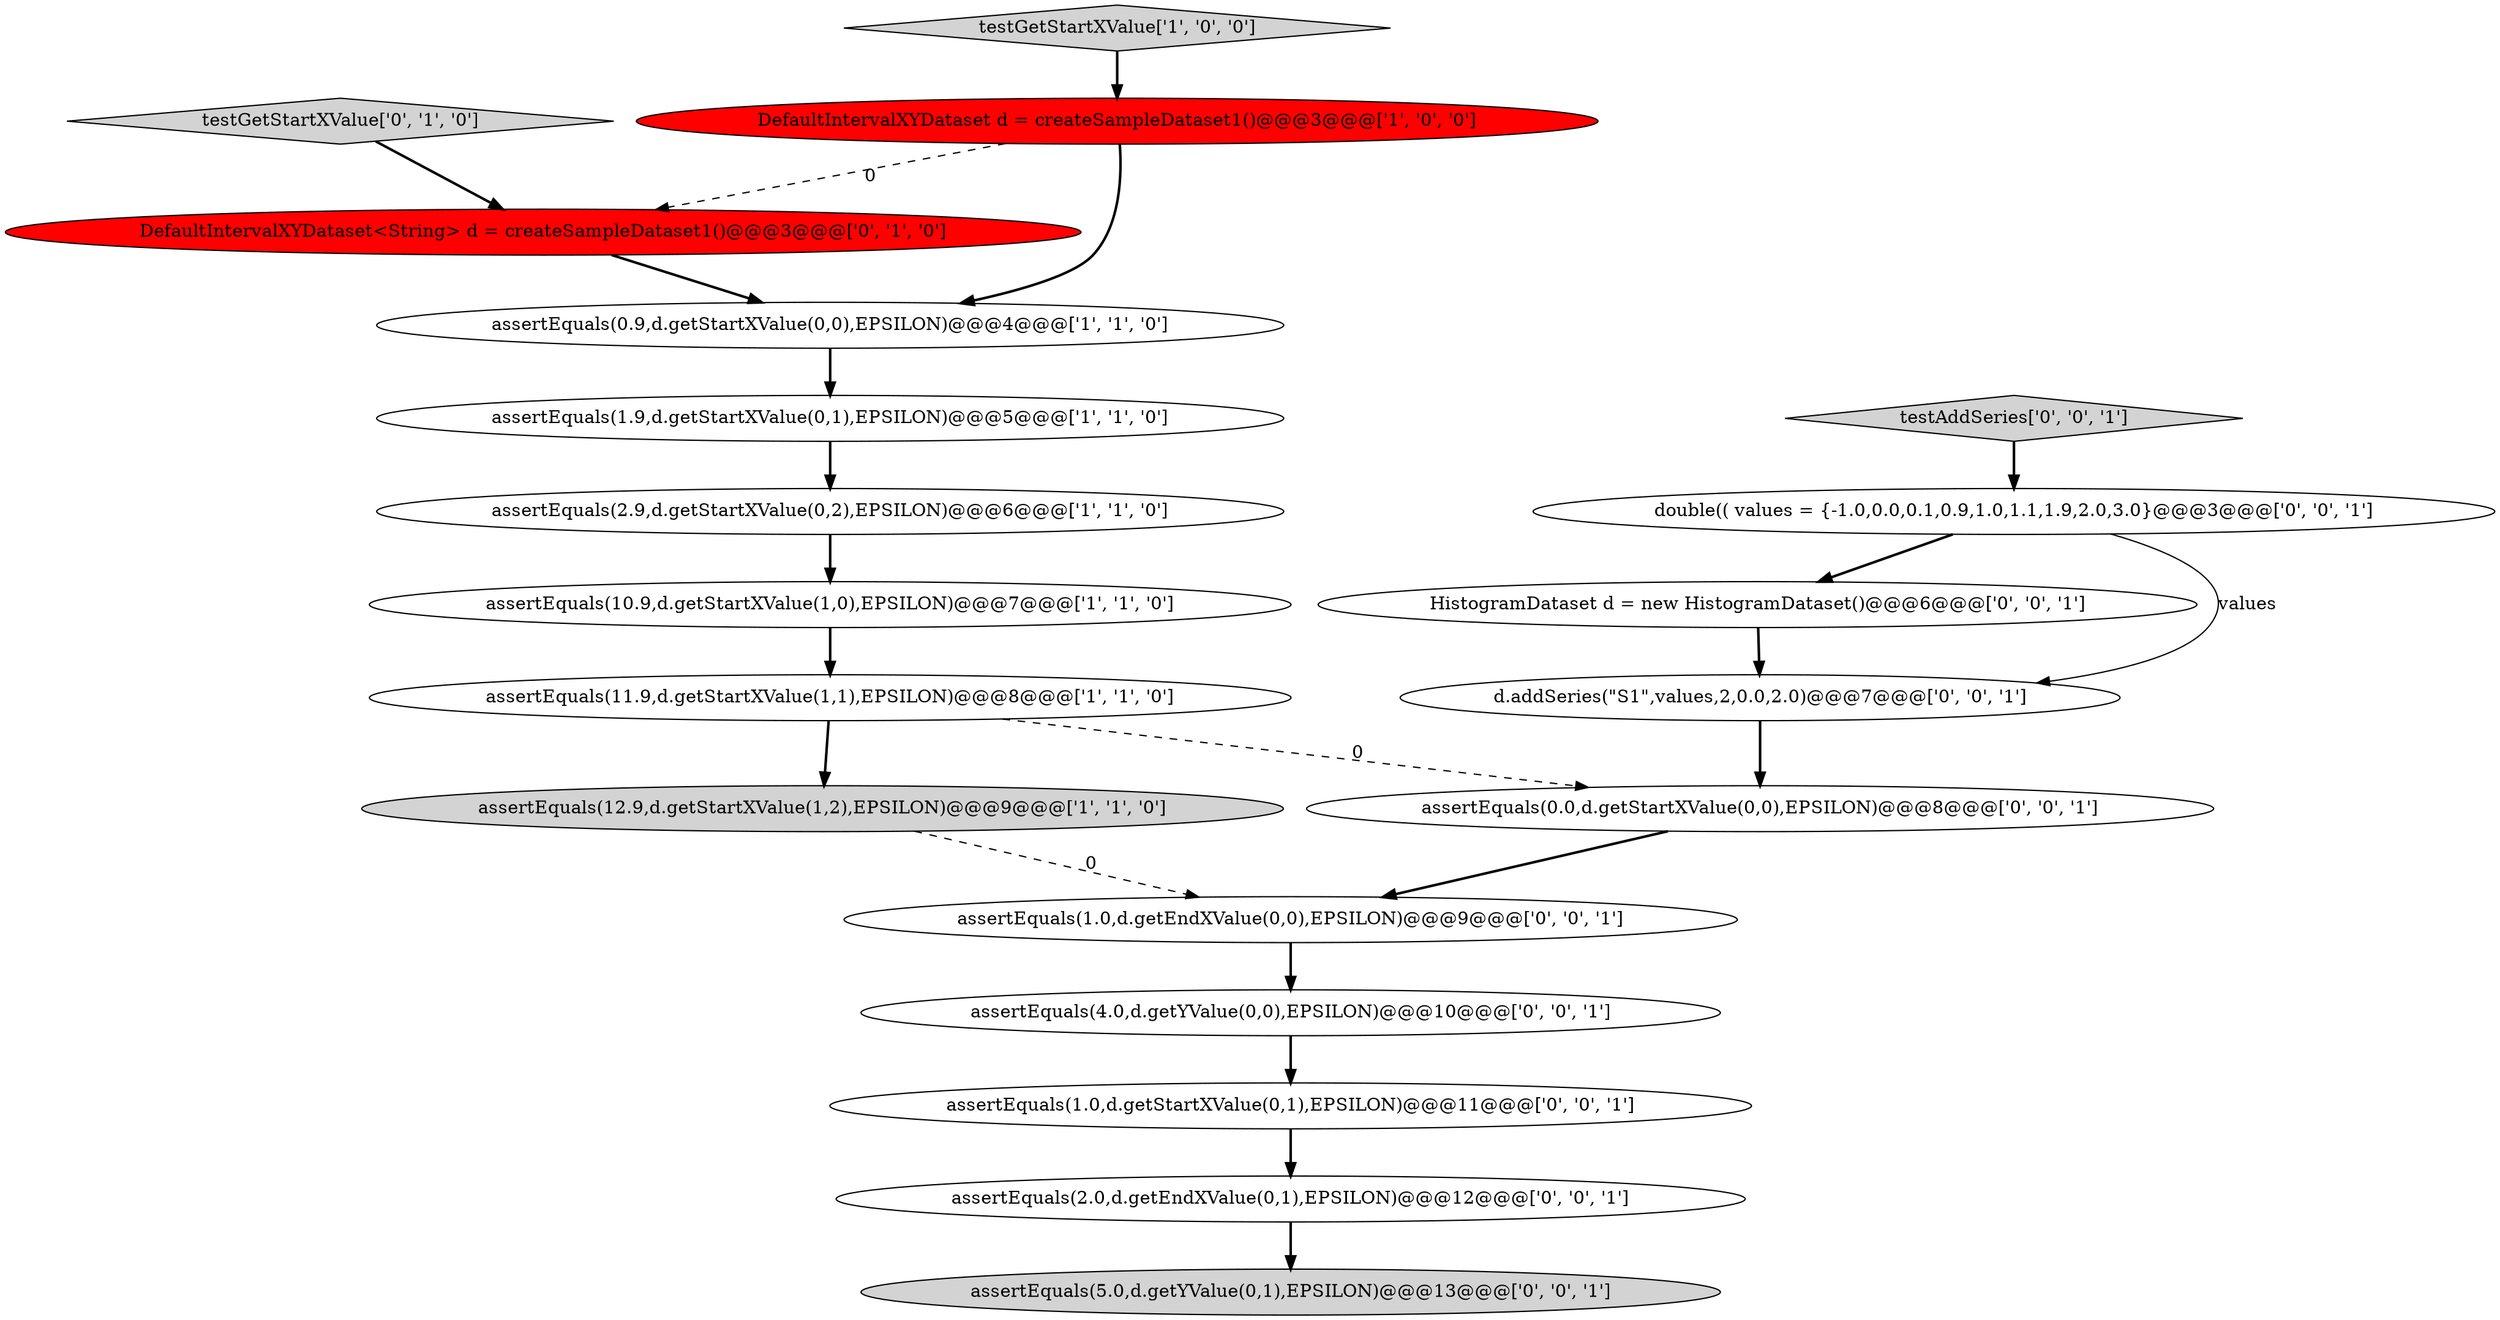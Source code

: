 digraph {
14 [style = filled, label = "assertEquals(5.0,d.getYValue(0,1),EPSILON)@@@13@@@['0', '0', '1']", fillcolor = lightgray, shape = ellipse image = "AAA0AAABBB3BBB"];
1 [style = filled, label = "testGetStartXValue['1', '0', '0']", fillcolor = lightgray, shape = diamond image = "AAA0AAABBB1BBB"];
6 [style = filled, label = "assertEquals(0.9,d.getStartXValue(0,0),EPSILON)@@@4@@@['1', '1', '0']", fillcolor = white, shape = ellipse image = "AAA0AAABBB1BBB"];
0 [style = filled, label = "DefaultIntervalXYDataset d = createSampleDataset1()@@@3@@@['1', '0', '0']", fillcolor = red, shape = ellipse image = "AAA1AAABBB1BBB"];
8 [style = filled, label = "DefaultIntervalXYDataset<String> d = createSampleDataset1()@@@3@@@['0', '1', '0']", fillcolor = red, shape = ellipse image = "AAA1AAABBB2BBB"];
10 [style = filled, label = "assertEquals(0.0,d.getStartXValue(0,0),EPSILON)@@@8@@@['0', '0', '1']", fillcolor = white, shape = ellipse image = "AAA0AAABBB3BBB"];
11 [style = filled, label = "assertEquals(4.0,d.getYValue(0,0),EPSILON)@@@10@@@['0', '0', '1']", fillcolor = white, shape = ellipse image = "AAA0AAABBB3BBB"];
4 [style = filled, label = "assertEquals(1.9,d.getStartXValue(0,1),EPSILON)@@@5@@@['1', '1', '0']", fillcolor = white, shape = ellipse image = "AAA0AAABBB1BBB"];
5 [style = filled, label = "assertEquals(2.9,d.getStartXValue(0,2),EPSILON)@@@6@@@['1', '1', '0']", fillcolor = white, shape = ellipse image = "AAA0AAABBB1BBB"];
3 [style = filled, label = "assertEquals(10.9,d.getStartXValue(1,0),EPSILON)@@@7@@@['1', '1', '0']", fillcolor = white, shape = ellipse image = "AAA0AAABBB1BBB"];
7 [style = filled, label = "assertEquals(11.9,d.getStartXValue(1,1),EPSILON)@@@8@@@['1', '1', '0']", fillcolor = white, shape = ellipse image = "AAA0AAABBB1BBB"];
15 [style = filled, label = "double(( values = {-1.0,0.0,0.1,0.9,1.0,1.1,1.9,2.0,3.0}@@@3@@@['0', '0', '1']", fillcolor = white, shape = ellipse image = "AAA0AAABBB3BBB"];
13 [style = filled, label = "assertEquals(2.0,d.getEndXValue(0,1),EPSILON)@@@12@@@['0', '0', '1']", fillcolor = white, shape = ellipse image = "AAA0AAABBB3BBB"];
16 [style = filled, label = "d.addSeries(\"S1\",values,2,0.0,2.0)@@@7@@@['0', '0', '1']", fillcolor = white, shape = ellipse image = "AAA0AAABBB3BBB"];
17 [style = filled, label = "testAddSeries['0', '0', '1']", fillcolor = lightgray, shape = diamond image = "AAA0AAABBB3BBB"];
9 [style = filled, label = "testGetStartXValue['0', '1', '0']", fillcolor = lightgray, shape = diamond image = "AAA0AAABBB2BBB"];
18 [style = filled, label = "assertEquals(1.0,d.getEndXValue(0,0),EPSILON)@@@9@@@['0', '0', '1']", fillcolor = white, shape = ellipse image = "AAA0AAABBB3BBB"];
2 [style = filled, label = "assertEquals(12.9,d.getStartXValue(1,2),EPSILON)@@@9@@@['1', '1', '0']", fillcolor = lightgray, shape = ellipse image = "AAA0AAABBB1BBB"];
19 [style = filled, label = "assertEquals(1.0,d.getStartXValue(0,1),EPSILON)@@@11@@@['0', '0', '1']", fillcolor = white, shape = ellipse image = "AAA0AAABBB3BBB"];
12 [style = filled, label = "HistogramDataset d = new HistogramDataset()@@@6@@@['0', '0', '1']", fillcolor = white, shape = ellipse image = "AAA0AAABBB3BBB"];
5->3 [style = bold, label=""];
10->18 [style = bold, label=""];
0->6 [style = bold, label=""];
16->10 [style = bold, label=""];
18->11 [style = bold, label=""];
8->6 [style = bold, label=""];
12->16 [style = bold, label=""];
1->0 [style = bold, label=""];
11->19 [style = bold, label=""];
9->8 [style = bold, label=""];
6->4 [style = bold, label=""];
19->13 [style = bold, label=""];
3->7 [style = bold, label=""];
7->2 [style = bold, label=""];
17->15 [style = bold, label=""];
2->18 [style = dashed, label="0"];
0->8 [style = dashed, label="0"];
7->10 [style = dashed, label="0"];
15->12 [style = bold, label=""];
15->16 [style = solid, label="values"];
4->5 [style = bold, label=""];
13->14 [style = bold, label=""];
}
